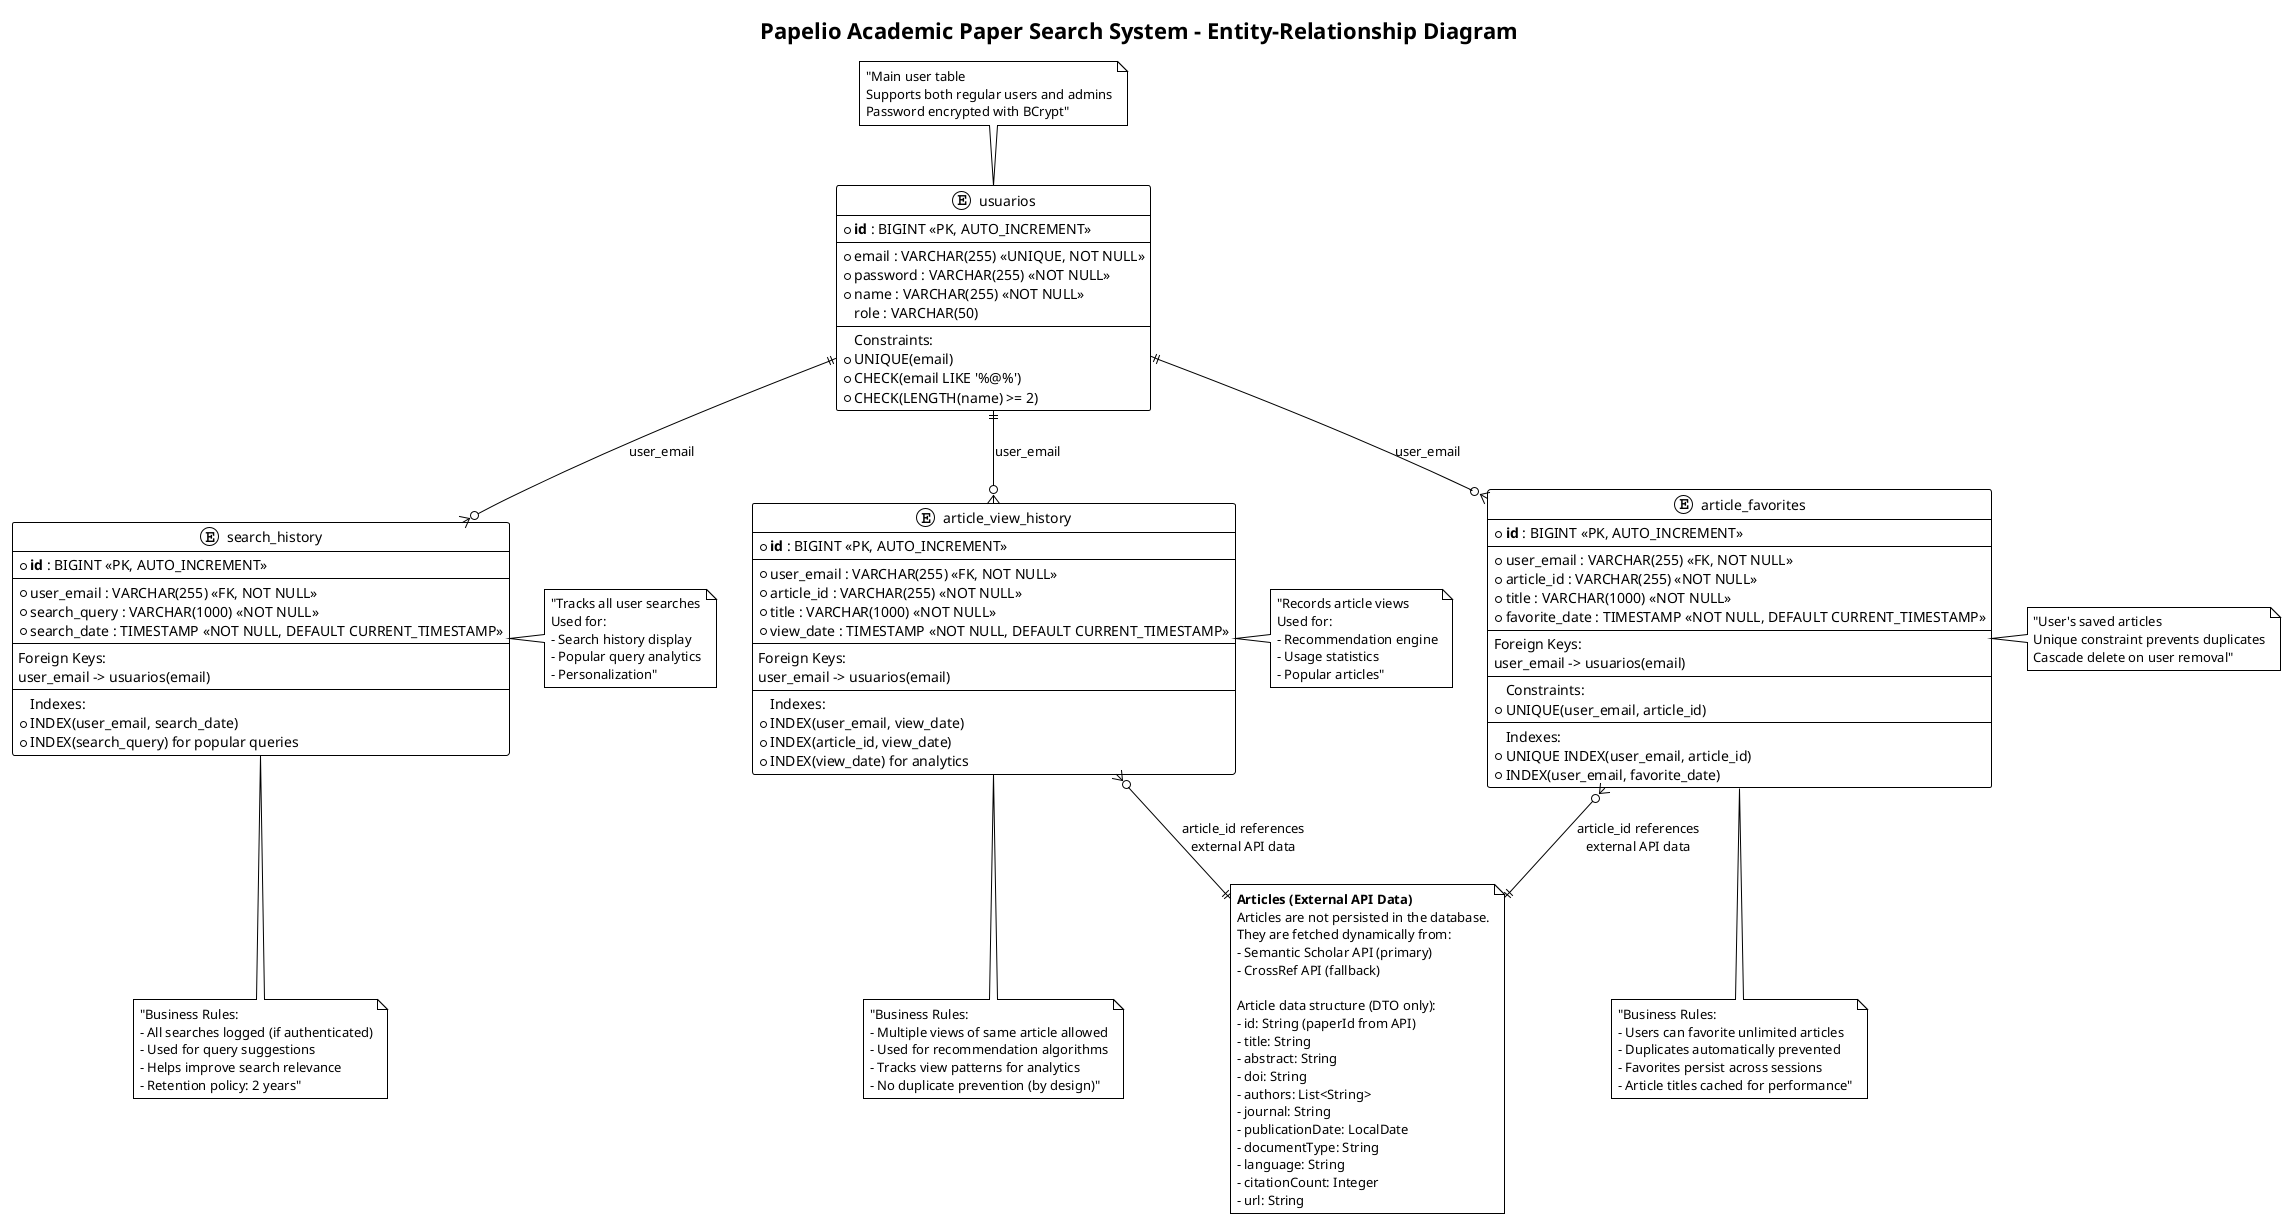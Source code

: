 @startuml "Papelio Entity-Relationship Diagram"

!theme plain
title Papelio Academic Paper Search System - Entity-Relationship Diagram

' Database Tables
entity "usuarios" as users {
    * **id** : BIGINT <<PK, AUTO_INCREMENT>>
    --
    * email : VARCHAR(255) <<UNIQUE, NOT NULL>>
    * password : VARCHAR(255) <<NOT NULL>>
    * name : VARCHAR(255) <<NOT NULL>>
    role : VARCHAR(50)
    --
    Constraints:
    + UNIQUE(email)
    + CHECK(email LIKE '%@%')
    + CHECK(LENGTH(name) >= 2)
}

entity "search_history" as search_history {
    * **id** : BIGINT <<PK, AUTO_INCREMENT>>
    --
    * user_email : VARCHAR(255) <<FK, NOT NULL>>
    * search_query : VARCHAR(1000) <<NOT NULL>>
    * search_date : TIMESTAMP <<NOT NULL, DEFAULT CURRENT_TIMESTAMP>>
    --
    Foreign Keys:
    user_email -> usuarios(email)
    --
    Indexes:
    + INDEX(user_email, search_date)
    + INDEX(search_query) for popular queries
}

entity "article_view_history" as view_history {
    * **id** : BIGINT <<PK, AUTO_INCREMENT>>
    --
    * user_email : VARCHAR(255) <<FK, NOT NULL>>
    * article_id : VARCHAR(255) <<NOT NULL>>
    * title : VARCHAR(1000) <<NOT NULL>>
    * view_date : TIMESTAMP <<NOT NULL, DEFAULT CURRENT_TIMESTAMP>>
    --
    Foreign Keys:
    user_email -> usuarios(email)
    --
    Indexes:
    + INDEX(user_email, view_date)
    + INDEX(article_id, view_date)
    + INDEX(view_date) for analytics
}

entity "article_favorites" as favorites {
    * **id** : BIGINT <<PK, AUTO_INCREMENT>>
    --
    * user_email : VARCHAR(255) <<FK, NOT NULL>>
    * article_id : VARCHAR(255) <<NOT NULL>>
    * title : VARCHAR(1000) <<NOT NULL>>
    * favorite_date : TIMESTAMP <<NOT NULL, DEFAULT CURRENT_TIMESTAMP>>
    --
    Foreign Keys:
    user_email -> usuarios(email)
    --
    Constraints:
    + UNIQUE(user_email, article_id)
    --
    Indexes:
    + UNIQUE INDEX(user_email, article_id)
    + INDEX(user_email, favorite_date)
}

' Note: Articles are not stored in database - they come from external APIs
note as article_note
**Articles (External API Data)**
Articles are not persisted in the database.
They are fetched dynamically from:
- Semantic Scholar API (primary)
- CrossRef API (fallback)

Article data structure (DTO only):
- id: String (paperId from API)
- title: String
- abstract: String  
- doi: String
- authors: List<String>
- journal: String
- publicationDate: LocalDate
- documentType: String
- language: String
- citationCount: Integer
- url: String
end note

' Relationships
users ||--o{ search_history : "user_email"
users ||--o{ view_history : "user_email"  
users ||--o{ favorites : "user_email"

' Virtual relationships to external article data
view_history }o--|| article_note : "article_id references\nexternal API data"
favorites }o--|| article_note : "article_id references\nexternal API data"

' Additional notes for database design
note top of users : "Main user table\nSupports both regular users and admins\nPassword encrypted with BCrypt"

note right of search_history : "Tracks all user searches\nUsed for:\n- Search history display\n- Popular query analytics\n- Personalization"

note right of view_history : "Records article views\nUsed for:\n- Recommendation engine\n- Usage statistics\n- Popular articles"

note right of favorites : "User's saved articles\nUnique constraint prevents duplicates\nCascade delete on user removal"

' Database constraints and business rules
note bottom of favorites : "Business Rules:\n- Users can favorite unlimited articles\n- Duplicates automatically prevented\n- Favorites persist across sessions\n- Article titles cached for performance"

note bottom of view_history : "Business Rules:\n- Multiple views of same article allowed\n- Used for recommendation algorithms\n- Tracks view patterns for analytics\n- No duplicate prevention (by design)"

note bottom of search_history : "Business Rules:\n- All searches logged (if authenticated)\n- Used for query suggestions\n- Helps improve search relevance\n- Retention policy: 2 years"

@enduml
